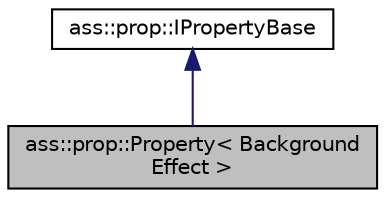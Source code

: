 digraph "ass::prop::Property&lt; BackgroundEffect &gt;"
{
 // LATEX_PDF_SIZE
  edge [fontname="Helvetica",fontsize="10",labelfontname="Helvetica",labelfontsize="10"];
  node [fontname="Helvetica",fontsize="10",shape=record];
  Node1 [label="ass::prop::Property\< Background\lEffect \>",height=0.2,width=0.4,color="black", fillcolor="grey75", style="filled", fontcolor="black",tooltip=" "];
  Node2 -> Node1 [dir="back",color="midnightblue",fontsize="10",style="solid",fontname="Helvetica"];
  Node2 [label="ass::prop::IPropertyBase",height=0.2,width=0.4,color="black", fillcolor="white", style="filled",URL="$structass_1_1prop_1_1IPropertyBase.html",tooltip="Base class for all properties."];
}
